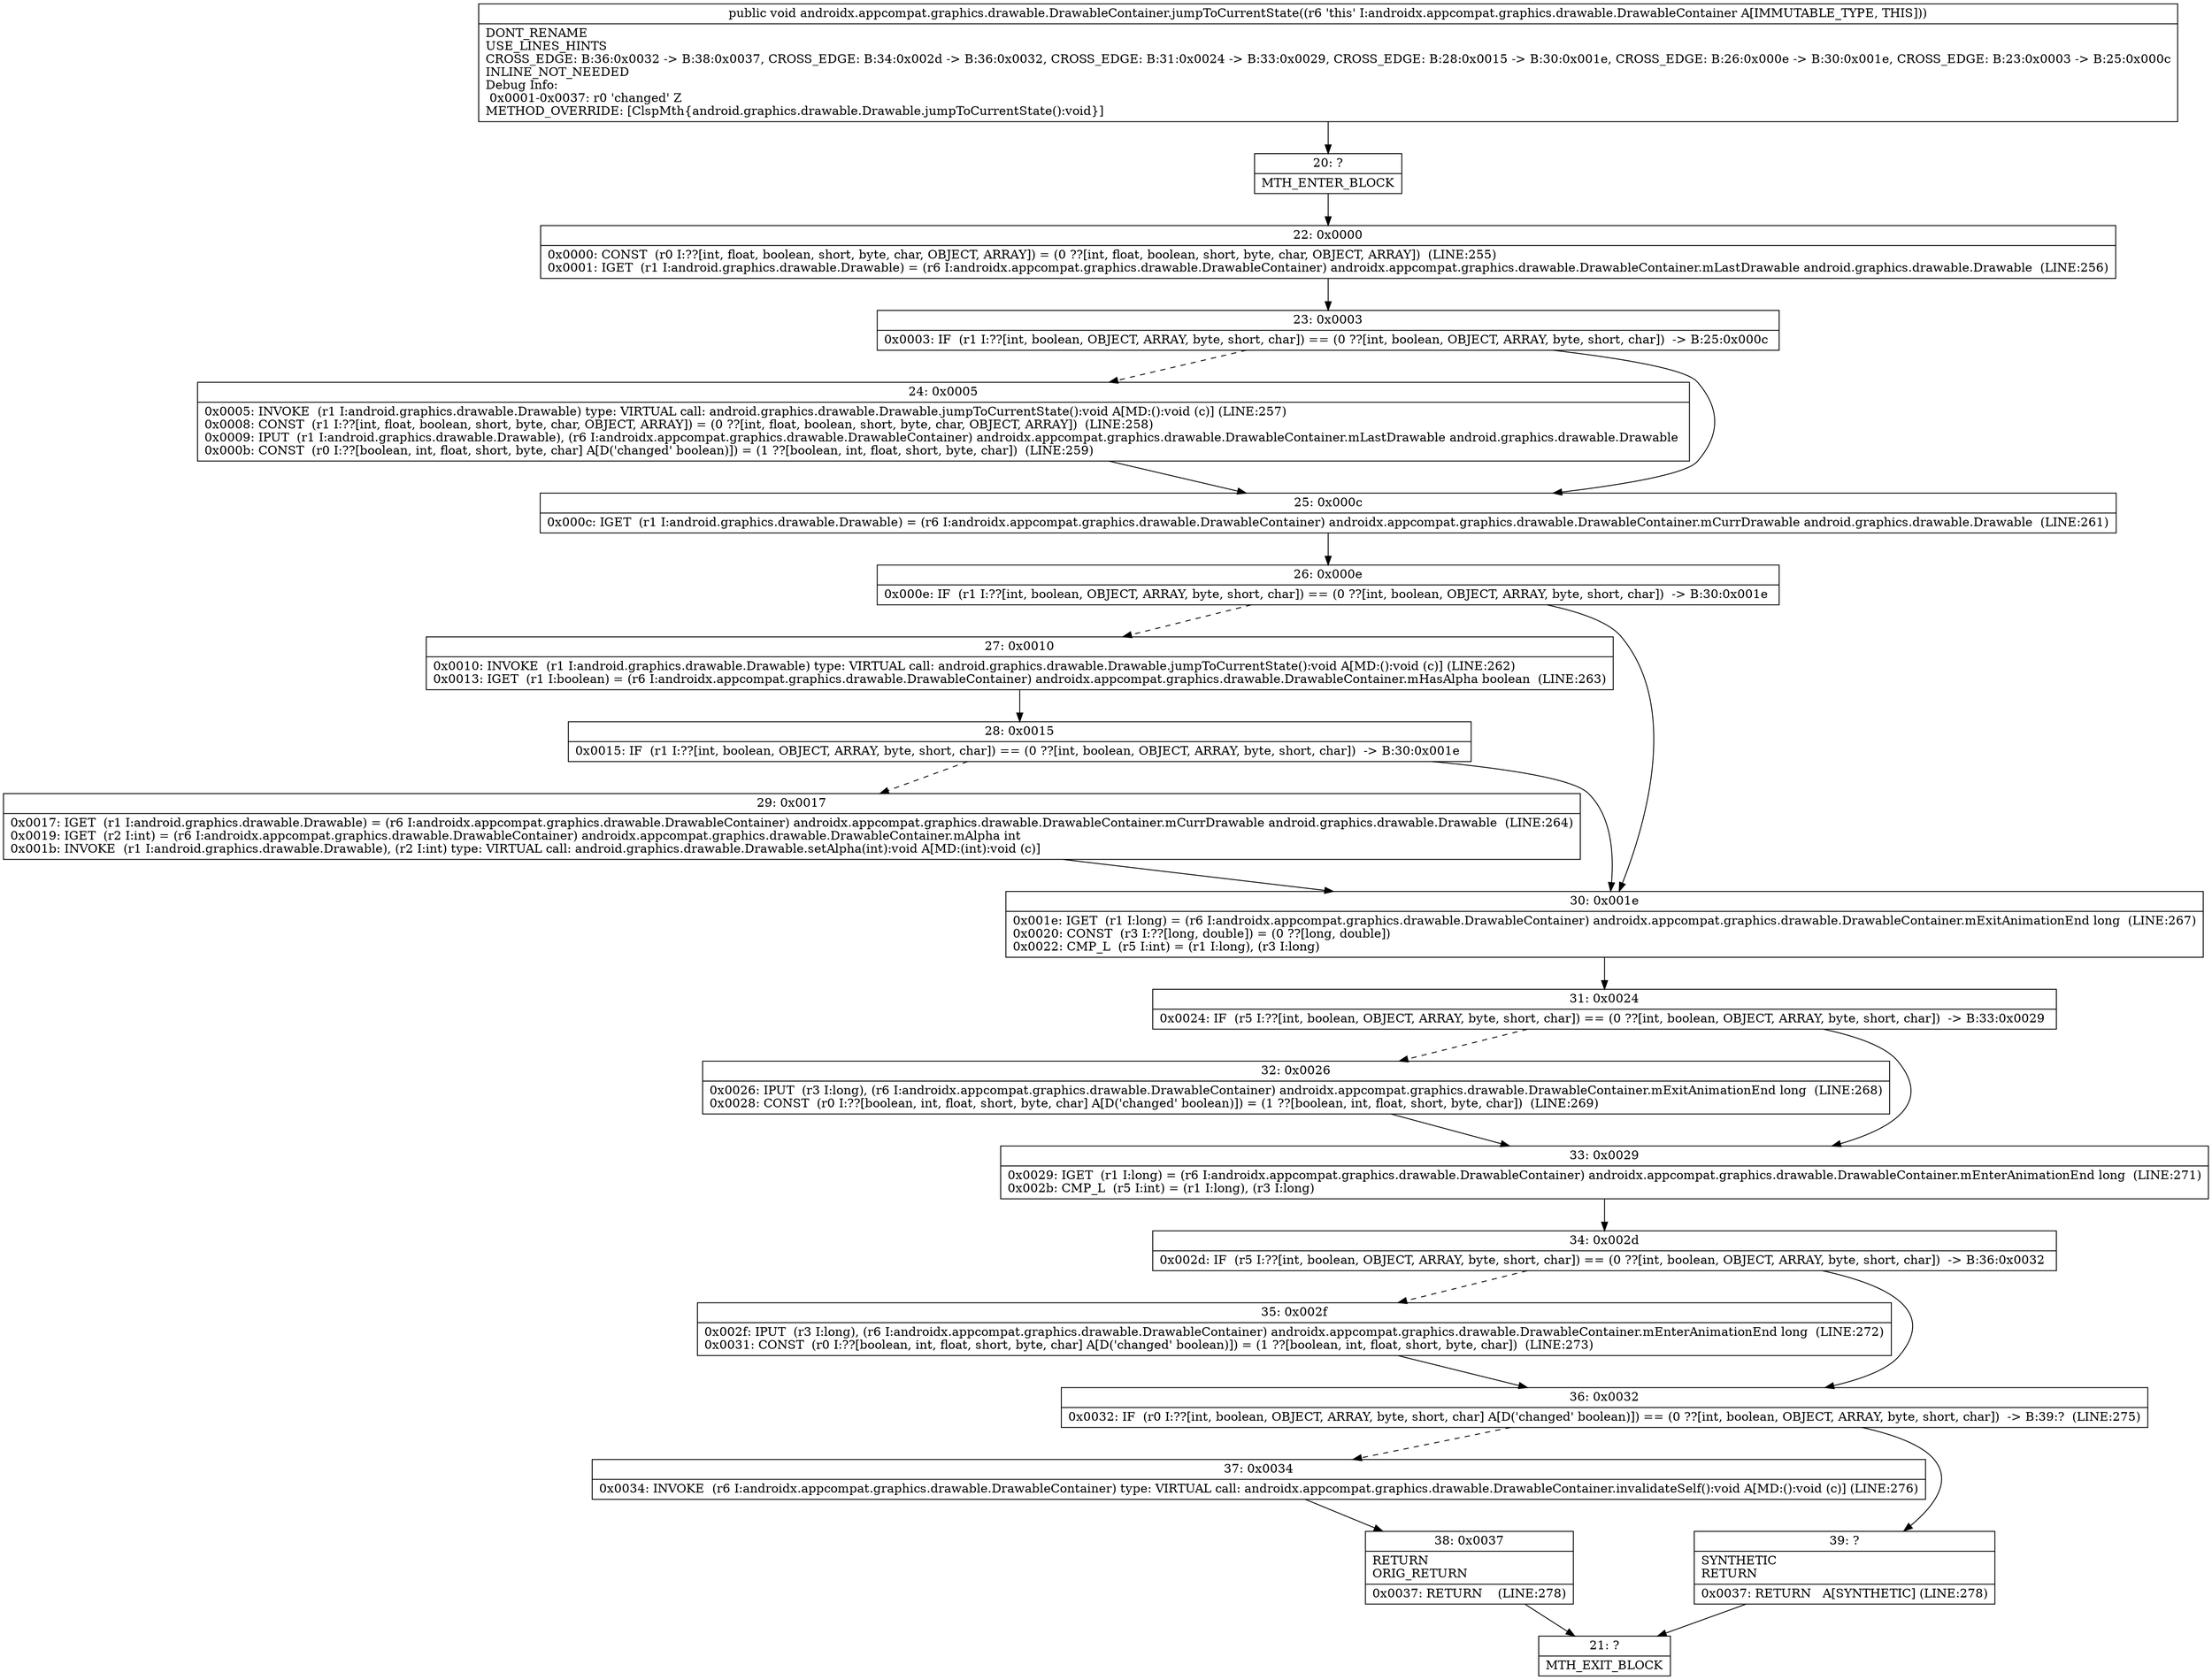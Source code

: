 digraph "CFG forandroidx.appcompat.graphics.drawable.DrawableContainer.jumpToCurrentState()V" {
Node_20 [shape=record,label="{20\:\ ?|MTH_ENTER_BLOCK\l}"];
Node_22 [shape=record,label="{22\:\ 0x0000|0x0000: CONST  (r0 I:??[int, float, boolean, short, byte, char, OBJECT, ARRAY]) = (0 ??[int, float, boolean, short, byte, char, OBJECT, ARRAY])  (LINE:255)\l0x0001: IGET  (r1 I:android.graphics.drawable.Drawable) = (r6 I:androidx.appcompat.graphics.drawable.DrawableContainer) androidx.appcompat.graphics.drawable.DrawableContainer.mLastDrawable android.graphics.drawable.Drawable  (LINE:256)\l}"];
Node_23 [shape=record,label="{23\:\ 0x0003|0x0003: IF  (r1 I:??[int, boolean, OBJECT, ARRAY, byte, short, char]) == (0 ??[int, boolean, OBJECT, ARRAY, byte, short, char])  \-\> B:25:0x000c \l}"];
Node_24 [shape=record,label="{24\:\ 0x0005|0x0005: INVOKE  (r1 I:android.graphics.drawable.Drawable) type: VIRTUAL call: android.graphics.drawable.Drawable.jumpToCurrentState():void A[MD:():void (c)] (LINE:257)\l0x0008: CONST  (r1 I:??[int, float, boolean, short, byte, char, OBJECT, ARRAY]) = (0 ??[int, float, boolean, short, byte, char, OBJECT, ARRAY])  (LINE:258)\l0x0009: IPUT  (r1 I:android.graphics.drawable.Drawable), (r6 I:androidx.appcompat.graphics.drawable.DrawableContainer) androidx.appcompat.graphics.drawable.DrawableContainer.mLastDrawable android.graphics.drawable.Drawable \l0x000b: CONST  (r0 I:??[boolean, int, float, short, byte, char] A[D('changed' boolean)]) = (1 ??[boolean, int, float, short, byte, char])  (LINE:259)\l}"];
Node_25 [shape=record,label="{25\:\ 0x000c|0x000c: IGET  (r1 I:android.graphics.drawable.Drawable) = (r6 I:androidx.appcompat.graphics.drawable.DrawableContainer) androidx.appcompat.graphics.drawable.DrawableContainer.mCurrDrawable android.graphics.drawable.Drawable  (LINE:261)\l}"];
Node_26 [shape=record,label="{26\:\ 0x000e|0x000e: IF  (r1 I:??[int, boolean, OBJECT, ARRAY, byte, short, char]) == (0 ??[int, boolean, OBJECT, ARRAY, byte, short, char])  \-\> B:30:0x001e \l}"];
Node_27 [shape=record,label="{27\:\ 0x0010|0x0010: INVOKE  (r1 I:android.graphics.drawable.Drawable) type: VIRTUAL call: android.graphics.drawable.Drawable.jumpToCurrentState():void A[MD:():void (c)] (LINE:262)\l0x0013: IGET  (r1 I:boolean) = (r6 I:androidx.appcompat.graphics.drawable.DrawableContainer) androidx.appcompat.graphics.drawable.DrawableContainer.mHasAlpha boolean  (LINE:263)\l}"];
Node_28 [shape=record,label="{28\:\ 0x0015|0x0015: IF  (r1 I:??[int, boolean, OBJECT, ARRAY, byte, short, char]) == (0 ??[int, boolean, OBJECT, ARRAY, byte, short, char])  \-\> B:30:0x001e \l}"];
Node_29 [shape=record,label="{29\:\ 0x0017|0x0017: IGET  (r1 I:android.graphics.drawable.Drawable) = (r6 I:androidx.appcompat.graphics.drawable.DrawableContainer) androidx.appcompat.graphics.drawable.DrawableContainer.mCurrDrawable android.graphics.drawable.Drawable  (LINE:264)\l0x0019: IGET  (r2 I:int) = (r6 I:androidx.appcompat.graphics.drawable.DrawableContainer) androidx.appcompat.graphics.drawable.DrawableContainer.mAlpha int \l0x001b: INVOKE  (r1 I:android.graphics.drawable.Drawable), (r2 I:int) type: VIRTUAL call: android.graphics.drawable.Drawable.setAlpha(int):void A[MD:(int):void (c)]\l}"];
Node_30 [shape=record,label="{30\:\ 0x001e|0x001e: IGET  (r1 I:long) = (r6 I:androidx.appcompat.graphics.drawable.DrawableContainer) androidx.appcompat.graphics.drawable.DrawableContainer.mExitAnimationEnd long  (LINE:267)\l0x0020: CONST  (r3 I:??[long, double]) = (0 ??[long, double]) \l0x0022: CMP_L  (r5 I:int) = (r1 I:long), (r3 I:long) \l}"];
Node_31 [shape=record,label="{31\:\ 0x0024|0x0024: IF  (r5 I:??[int, boolean, OBJECT, ARRAY, byte, short, char]) == (0 ??[int, boolean, OBJECT, ARRAY, byte, short, char])  \-\> B:33:0x0029 \l}"];
Node_32 [shape=record,label="{32\:\ 0x0026|0x0026: IPUT  (r3 I:long), (r6 I:androidx.appcompat.graphics.drawable.DrawableContainer) androidx.appcompat.graphics.drawable.DrawableContainer.mExitAnimationEnd long  (LINE:268)\l0x0028: CONST  (r0 I:??[boolean, int, float, short, byte, char] A[D('changed' boolean)]) = (1 ??[boolean, int, float, short, byte, char])  (LINE:269)\l}"];
Node_33 [shape=record,label="{33\:\ 0x0029|0x0029: IGET  (r1 I:long) = (r6 I:androidx.appcompat.graphics.drawable.DrawableContainer) androidx.appcompat.graphics.drawable.DrawableContainer.mEnterAnimationEnd long  (LINE:271)\l0x002b: CMP_L  (r5 I:int) = (r1 I:long), (r3 I:long) \l}"];
Node_34 [shape=record,label="{34\:\ 0x002d|0x002d: IF  (r5 I:??[int, boolean, OBJECT, ARRAY, byte, short, char]) == (0 ??[int, boolean, OBJECT, ARRAY, byte, short, char])  \-\> B:36:0x0032 \l}"];
Node_35 [shape=record,label="{35\:\ 0x002f|0x002f: IPUT  (r3 I:long), (r6 I:androidx.appcompat.graphics.drawable.DrawableContainer) androidx.appcompat.graphics.drawable.DrawableContainer.mEnterAnimationEnd long  (LINE:272)\l0x0031: CONST  (r0 I:??[boolean, int, float, short, byte, char] A[D('changed' boolean)]) = (1 ??[boolean, int, float, short, byte, char])  (LINE:273)\l}"];
Node_36 [shape=record,label="{36\:\ 0x0032|0x0032: IF  (r0 I:??[int, boolean, OBJECT, ARRAY, byte, short, char] A[D('changed' boolean)]) == (0 ??[int, boolean, OBJECT, ARRAY, byte, short, char])  \-\> B:39:?  (LINE:275)\l}"];
Node_37 [shape=record,label="{37\:\ 0x0034|0x0034: INVOKE  (r6 I:androidx.appcompat.graphics.drawable.DrawableContainer) type: VIRTUAL call: androidx.appcompat.graphics.drawable.DrawableContainer.invalidateSelf():void A[MD:():void (c)] (LINE:276)\l}"];
Node_38 [shape=record,label="{38\:\ 0x0037|RETURN\lORIG_RETURN\l|0x0037: RETURN    (LINE:278)\l}"];
Node_21 [shape=record,label="{21\:\ ?|MTH_EXIT_BLOCK\l}"];
Node_39 [shape=record,label="{39\:\ ?|SYNTHETIC\lRETURN\l|0x0037: RETURN   A[SYNTHETIC] (LINE:278)\l}"];
MethodNode[shape=record,label="{public void androidx.appcompat.graphics.drawable.DrawableContainer.jumpToCurrentState((r6 'this' I:androidx.appcompat.graphics.drawable.DrawableContainer A[IMMUTABLE_TYPE, THIS]))  | DONT_RENAME\lUSE_LINES_HINTS\lCROSS_EDGE: B:36:0x0032 \-\> B:38:0x0037, CROSS_EDGE: B:34:0x002d \-\> B:36:0x0032, CROSS_EDGE: B:31:0x0024 \-\> B:33:0x0029, CROSS_EDGE: B:28:0x0015 \-\> B:30:0x001e, CROSS_EDGE: B:26:0x000e \-\> B:30:0x001e, CROSS_EDGE: B:23:0x0003 \-\> B:25:0x000c\lINLINE_NOT_NEEDED\lDebug Info:\l  0x0001\-0x0037: r0 'changed' Z\lMETHOD_OVERRIDE: [ClspMth\{android.graphics.drawable.Drawable.jumpToCurrentState():void\}]\l}"];
MethodNode -> Node_20;Node_20 -> Node_22;
Node_22 -> Node_23;
Node_23 -> Node_24[style=dashed];
Node_23 -> Node_25;
Node_24 -> Node_25;
Node_25 -> Node_26;
Node_26 -> Node_27[style=dashed];
Node_26 -> Node_30;
Node_27 -> Node_28;
Node_28 -> Node_29[style=dashed];
Node_28 -> Node_30;
Node_29 -> Node_30;
Node_30 -> Node_31;
Node_31 -> Node_32[style=dashed];
Node_31 -> Node_33;
Node_32 -> Node_33;
Node_33 -> Node_34;
Node_34 -> Node_35[style=dashed];
Node_34 -> Node_36;
Node_35 -> Node_36;
Node_36 -> Node_37[style=dashed];
Node_36 -> Node_39;
Node_37 -> Node_38;
Node_38 -> Node_21;
Node_39 -> Node_21;
}

